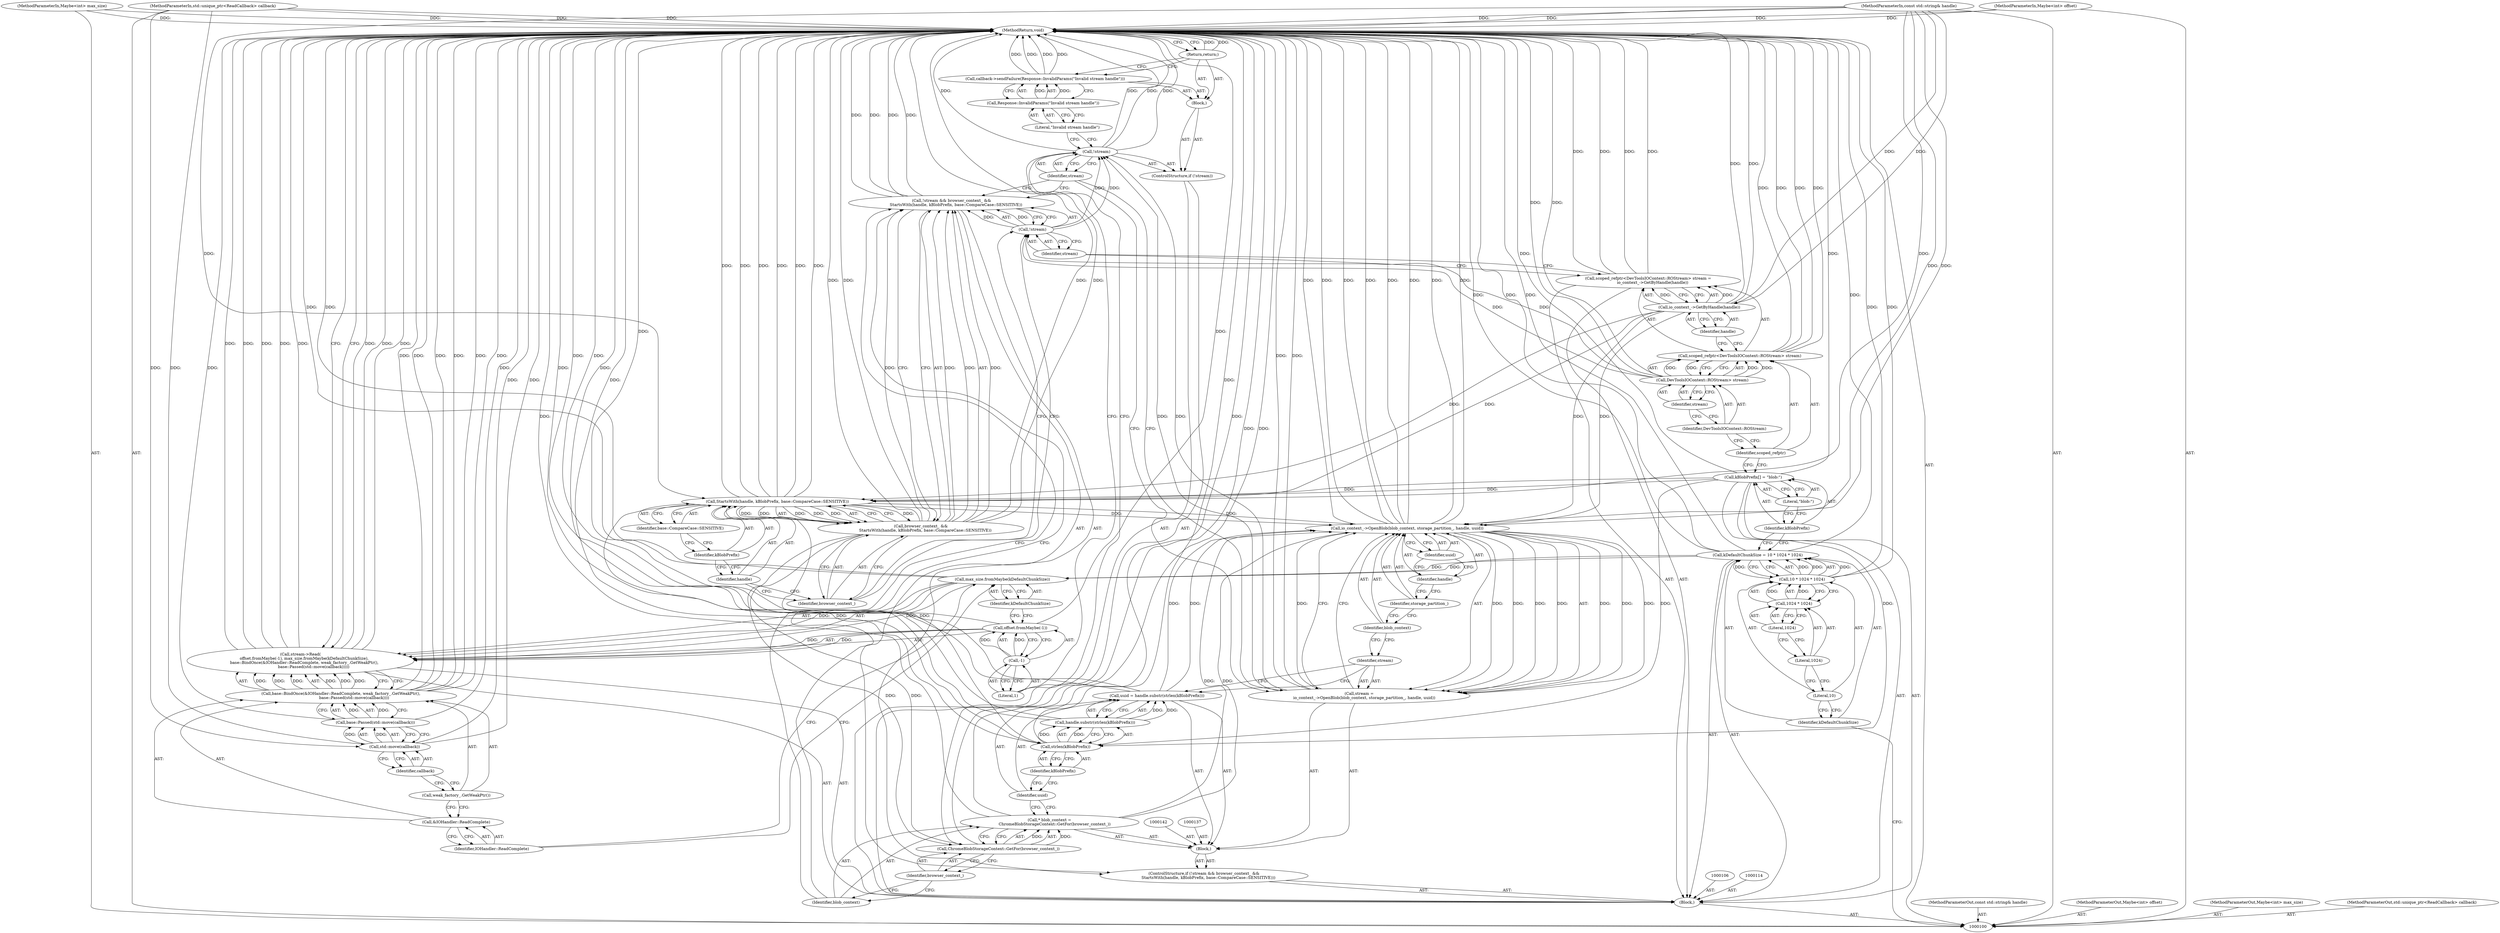 digraph "0_Chrome_3c8e4852477d5b1e2da877808c998dc57db9460f_9" {
"1000176" [label="(MethodReturn,void)"];
"1000125" [label="(Identifier,handle)"];
"1000124" [label="(Call,io_context_->GetByHandle(handle))"];
"1000130" [label="(Call,browser_context_ &&\n       StartsWith(handle, kBlobPrefix, base::CompareCase::SENSITIVE))"];
"1000131" [label="(Identifier,browser_context_)"];
"1000126" [label="(ControlStructure,if (!stream && browser_context_ &&\n       StartsWith(handle, kBlobPrefix, base::CompareCase::SENSITIVE)))"];
"1000127" [label="(Call,!stream && browser_context_ &&\n       StartsWith(handle, kBlobPrefix, base::CompareCase::SENSITIVE))"];
"1000128" [label="(Call,!stream)"];
"1000129" [label="(Identifier,stream)"];
"1000133" [label="(Identifier,handle)"];
"1000134" [label="(Identifier,kBlobPrefix)"];
"1000135" [label="(Identifier,base::CompareCase::SENSITIVE)"];
"1000132" [label="(Call,StartsWith(handle, kBlobPrefix, base::CompareCase::SENSITIVE))"];
"1000138" [label="(Call,* blob_context =\n        ChromeBlobStorageContext::GetFor(browser_context_))"];
"1000139" [label="(Identifier,blob_context)"];
"1000141" [label="(Identifier,browser_context_)"];
"1000140" [label="(Call,ChromeBlobStorageContext::GetFor(browser_context_))"];
"1000143" [label="(Call,uuid = handle.substr(strlen(kBlobPrefix)))"];
"1000144" [label="(Identifier,uuid)"];
"1000145" [label="(Call,handle.substr(strlen(kBlobPrefix)))"];
"1000146" [label="(Call,strlen(kBlobPrefix))"];
"1000147" [label="(Identifier,kBlobPrefix)"];
"1000136" [label="(Block,)"];
"1000148" [label="(Call,stream =\n        io_context_->OpenBlob(blob_context, storage_partition_, handle, uuid))"];
"1000149" [label="(Identifier,stream)"];
"1000151" [label="(Identifier,blob_context)"];
"1000152" [label="(Identifier,storage_partition_)"];
"1000153" [label="(Identifier,handle)"];
"1000154" [label="(Identifier,uuid)"];
"1000150" [label="(Call,io_context_->OpenBlob(blob_context, storage_partition_, handle, uuid))"];
"1000101" [label="(MethodParameterIn,const std::string& handle)"];
"1000294" [label="(MethodParameterOut,const std::string& handle)"];
"1000158" [label="(Block,)"];
"1000155" [label="(ControlStructure,if (!stream))"];
"1000156" [label="(Call,!stream)"];
"1000157" [label="(Identifier,stream)"];
"1000160" [label="(Call,Response::InvalidParams(\"Invalid stream handle\"))"];
"1000159" [label="(Call,callback->sendFailure(Response::InvalidParams(\"Invalid stream handle\")))"];
"1000161" [label="(Literal,\"Invalid stream handle\")"];
"1000162" [label="(Return,return;)"];
"1000163" [label="(Call,stream->Read(\n      offset.fromMaybe(-1), max_size.fromMaybe(kDefaultChunkSize),\n      base::BindOnce(&IOHandler::ReadComplete, weak_factory_.GetWeakPtr(),\n                     base::Passed(std::move(callback)))))"];
"1000165" [label="(Call,-1)"];
"1000166" [label="(Literal,1)"];
"1000167" [label="(Call,max_size.fromMaybe(kDefaultChunkSize))"];
"1000168" [label="(Identifier,kDefaultChunkSize)"];
"1000164" [label="(Call,offset.fromMaybe(-1))"];
"1000170" [label="(Call,&IOHandler::ReadComplete)"];
"1000171" [label="(Identifier,IOHandler::ReadComplete)"];
"1000172" [label="(Call,weak_factory_.GetWeakPtr())"];
"1000169" [label="(Call,base::BindOnce(&IOHandler::ReadComplete, weak_factory_.GetWeakPtr(),\n                     base::Passed(std::move(callback))))"];
"1000173" [label="(Call,base::Passed(std::move(callback)))"];
"1000174" [label="(Call,std::move(callback))"];
"1000175" [label="(Identifier,callback)"];
"1000102" [label="(MethodParameterIn,Maybe<int> offset)"];
"1000295" [label="(MethodParameterOut,Maybe<int> offset)"];
"1000103" [label="(MethodParameterIn,Maybe<int> max_size)"];
"1000296" [label="(MethodParameterOut,Maybe<int> max_size)"];
"1000104" [label="(MethodParameterIn,std::unique_ptr<ReadCallback> callback)"];
"1000297" [label="(MethodParameterOut,std::unique_ptr<ReadCallback> callback)"];
"1000105" [label="(Block,)"];
"1000107" [label="(Call,kDefaultChunkSize = 10 * 1024 * 1024)"];
"1000108" [label="(Identifier,kDefaultChunkSize)"];
"1000109" [label="(Call,10 * 1024 * 1024)"];
"1000110" [label="(Literal,10)"];
"1000111" [label="(Call,1024 * 1024)"];
"1000112" [label="(Literal,1024)"];
"1000113" [label="(Literal,1024)"];
"1000115" [label="(Call,kBlobPrefix[] = \"blob:\")"];
"1000116" [label="(Identifier,kBlobPrefix)"];
"1000117" [label="(Literal,\"blob:\")"];
"1000121" [label="(Call,DevToolsIOContext::ROStream> stream)"];
"1000122" [label="(Identifier,DevToolsIOContext::ROStream)"];
"1000118" [label="(Call,scoped_refptr<DevToolsIOContext::ROStream> stream =\n       io_context_->GetByHandle(handle))"];
"1000119" [label="(Call,scoped_refptr<DevToolsIOContext::ROStream> stream)"];
"1000120" [label="(Identifier,scoped_refptr)"];
"1000123" [label="(Identifier,stream)"];
"1000176" -> "1000100"  [label="AST: "];
"1000176" -> "1000162"  [label="CFG: "];
"1000176" -> "1000163"  [label="CFG: "];
"1000162" -> "1000176"  [label="DDG: "];
"1000159" -> "1000176"  [label="DDG: "];
"1000159" -> "1000176"  [label="DDG: "];
"1000169" -> "1000176"  [label="DDG: "];
"1000169" -> "1000176"  [label="DDG: "];
"1000169" -> "1000176"  [label="DDG: "];
"1000124" -> "1000176"  [label="DDG: "];
"1000107" -> "1000176"  [label="DDG: "];
"1000107" -> "1000176"  [label="DDG: "];
"1000163" -> "1000176"  [label="DDG: "];
"1000163" -> "1000176"  [label="DDG: "];
"1000163" -> "1000176"  [label="DDG: "];
"1000163" -> "1000176"  [label="DDG: "];
"1000156" -> "1000176"  [label="DDG: "];
"1000156" -> "1000176"  [label="DDG: "];
"1000104" -> "1000176"  [label="DDG: "];
"1000150" -> "1000176"  [label="DDG: "];
"1000150" -> "1000176"  [label="DDG: "];
"1000150" -> "1000176"  [label="DDG: "];
"1000150" -> "1000176"  [label="DDG: "];
"1000118" -> "1000176"  [label="DDG: "];
"1000118" -> "1000176"  [label="DDG: "];
"1000167" -> "1000176"  [label="DDG: "];
"1000127" -> "1000176"  [label="DDG: "];
"1000127" -> "1000176"  [label="DDG: "];
"1000130" -> "1000176"  [label="DDG: "];
"1000130" -> "1000176"  [label="DDG: "];
"1000140" -> "1000176"  [label="DDG: "];
"1000138" -> "1000176"  [label="DDG: "];
"1000103" -> "1000176"  [label="DDG: "];
"1000132" -> "1000176"  [label="DDG: "];
"1000132" -> "1000176"  [label="DDG: "];
"1000132" -> "1000176"  [label="DDG: "];
"1000119" -> "1000176"  [label="DDG: "];
"1000119" -> "1000176"  [label="DDG: "];
"1000102" -> "1000176"  [label="DDG: "];
"1000101" -> "1000176"  [label="DDG: "];
"1000121" -> "1000176"  [label="DDG: "];
"1000143" -> "1000176"  [label="DDG: "];
"1000148" -> "1000176"  [label="DDG: "];
"1000145" -> "1000176"  [label="DDG: "];
"1000146" -> "1000176"  [label="DDG: "];
"1000109" -> "1000176"  [label="DDG: "];
"1000115" -> "1000176"  [label="DDG: "];
"1000173" -> "1000176"  [label="DDG: "];
"1000174" -> "1000176"  [label="DDG: "];
"1000164" -> "1000176"  [label="DDG: "];
"1000125" -> "1000124"  [label="AST: "];
"1000125" -> "1000119"  [label="CFG: "];
"1000124" -> "1000125"  [label="CFG: "];
"1000124" -> "1000118"  [label="AST: "];
"1000124" -> "1000125"  [label="CFG: "];
"1000125" -> "1000124"  [label="AST: "];
"1000118" -> "1000124"  [label="CFG: "];
"1000124" -> "1000176"  [label="DDG: "];
"1000124" -> "1000118"  [label="DDG: "];
"1000101" -> "1000124"  [label="DDG: "];
"1000124" -> "1000132"  [label="DDG: "];
"1000124" -> "1000150"  [label="DDG: "];
"1000130" -> "1000127"  [label="AST: "];
"1000130" -> "1000131"  [label="CFG: "];
"1000130" -> "1000132"  [label="CFG: "];
"1000131" -> "1000130"  [label="AST: "];
"1000132" -> "1000130"  [label="AST: "];
"1000127" -> "1000130"  [label="CFG: "];
"1000130" -> "1000176"  [label="DDG: "];
"1000130" -> "1000176"  [label="DDG: "];
"1000130" -> "1000127"  [label="DDG: "];
"1000130" -> "1000127"  [label="DDG: "];
"1000132" -> "1000130"  [label="DDG: "];
"1000132" -> "1000130"  [label="DDG: "];
"1000132" -> "1000130"  [label="DDG: "];
"1000130" -> "1000140"  [label="DDG: "];
"1000131" -> "1000130"  [label="AST: "];
"1000131" -> "1000128"  [label="CFG: "];
"1000133" -> "1000131"  [label="CFG: "];
"1000130" -> "1000131"  [label="CFG: "];
"1000126" -> "1000105"  [label="AST: "];
"1000127" -> "1000126"  [label="AST: "];
"1000136" -> "1000126"  [label="AST: "];
"1000127" -> "1000126"  [label="AST: "];
"1000127" -> "1000128"  [label="CFG: "];
"1000127" -> "1000130"  [label="CFG: "];
"1000128" -> "1000127"  [label="AST: "];
"1000130" -> "1000127"  [label="AST: "];
"1000139" -> "1000127"  [label="CFG: "];
"1000157" -> "1000127"  [label="CFG: "];
"1000127" -> "1000176"  [label="DDG: "];
"1000127" -> "1000176"  [label="DDG: "];
"1000128" -> "1000127"  [label="DDG: "];
"1000130" -> "1000127"  [label="DDG: "];
"1000130" -> "1000127"  [label="DDG: "];
"1000128" -> "1000127"  [label="AST: "];
"1000128" -> "1000129"  [label="CFG: "];
"1000129" -> "1000128"  [label="AST: "];
"1000131" -> "1000128"  [label="CFG: "];
"1000127" -> "1000128"  [label="CFG: "];
"1000128" -> "1000127"  [label="DDG: "];
"1000121" -> "1000128"  [label="DDG: "];
"1000128" -> "1000156"  [label="DDG: "];
"1000129" -> "1000128"  [label="AST: "];
"1000129" -> "1000118"  [label="CFG: "];
"1000128" -> "1000129"  [label="CFG: "];
"1000133" -> "1000132"  [label="AST: "];
"1000133" -> "1000131"  [label="CFG: "];
"1000134" -> "1000133"  [label="CFG: "];
"1000134" -> "1000132"  [label="AST: "];
"1000134" -> "1000133"  [label="CFG: "];
"1000135" -> "1000134"  [label="CFG: "];
"1000135" -> "1000132"  [label="AST: "];
"1000135" -> "1000134"  [label="CFG: "];
"1000132" -> "1000135"  [label="CFG: "];
"1000132" -> "1000130"  [label="AST: "];
"1000132" -> "1000135"  [label="CFG: "];
"1000133" -> "1000132"  [label="AST: "];
"1000134" -> "1000132"  [label="AST: "];
"1000135" -> "1000132"  [label="AST: "];
"1000130" -> "1000132"  [label="CFG: "];
"1000132" -> "1000176"  [label="DDG: "];
"1000132" -> "1000176"  [label="DDG: "];
"1000132" -> "1000176"  [label="DDG: "];
"1000132" -> "1000130"  [label="DDG: "];
"1000132" -> "1000130"  [label="DDG: "];
"1000132" -> "1000130"  [label="DDG: "];
"1000124" -> "1000132"  [label="DDG: "];
"1000101" -> "1000132"  [label="DDG: "];
"1000115" -> "1000132"  [label="DDG: "];
"1000132" -> "1000146"  [label="DDG: "];
"1000132" -> "1000150"  [label="DDG: "];
"1000138" -> "1000136"  [label="AST: "];
"1000138" -> "1000140"  [label="CFG: "];
"1000139" -> "1000138"  [label="AST: "];
"1000140" -> "1000138"  [label="AST: "];
"1000144" -> "1000138"  [label="CFG: "];
"1000138" -> "1000176"  [label="DDG: "];
"1000140" -> "1000138"  [label="DDG: "];
"1000138" -> "1000150"  [label="DDG: "];
"1000139" -> "1000138"  [label="AST: "];
"1000139" -> "1000127"  [label="CFG: "];
"1000141" -> "1000139"  [label="CFG: "];
"1000141" -> "1000140"  [label="AST: "];
"1000141" -> "1000139"  [label="CFG: "];
"1000140" -> "1000141"  [label="CFG: "];
"1000140" -> "1000138"  [label="AST: "];
"1000140" -> "1000141"  [label="CFG: "];
"1000141" -> "1000140"  [label="AST: "];
"1000138" -> "1000140"  [label="CFG: "];
"1000140" -> "1000176"  [label="DDG: "];
"1000140" -> "1000138"  [label="DDG: "];
"1000130" -> "1000140"  [label="DDG: "];
"1000143" -> "1000136"  [label="AST: "];
"1000143" -> "1000145"  [label="CFG: "];
"1000144" -> "1000143"  [label="AST: "];
"1000145" -> "1000143"  [label="AST: "];
"1000149" -> "1000143"  [label="CFG: "];
"1000143" -> "1000176"  [label="DDG: "];
"1000145" -> "1000143"  [label="DDG: "];
"1000143" -> "1000150"  [label="DDG: "];
"1000144" -> "1000143"  [label="AST: "];
"1000144" -> "1000138"  [label="CFG: "];
"1000147" -> "1000144"  [label="CFG: "];
"1000145" -> "1000143"  [label="AST: "];
"1000145" -> "1000146"  [label="CFG: "];
"1000146" -> "1000145"  [label="AST: "];
"1000143" -> "1000145"  [label="CFG: "];
"1000145" -> "1000176"  [label="DDG: "];
"1000145" -> "1000143"  [label="DDG: "];
"1000146" -> "1000145"  [label="DDG: "];
"1000146" -> "1000145"  [label="AST: "];
"1000146" -> "1000147"  [label="CFG: "];
"1000147" -> "1000146"  [label="AST: "];
"1000145" -> "1000146"  [label="CFG: "];
"1000146" -> "1000176"  [label="DDG: "];
"1000146" -> "1000145"  [label="DDG: "];
"1000132" -> "1000146"  [label="DDG: "];
"1000115" -> "1000146"  [label="DDG: "];
"1000147" -> "1000146"  [label="AST: "];
"1000147" -> "1000144"  [label="CFG: "];
"1000146" -> "1000147"  [label="CFG: "];
"1000136" -> "1000126"  [label="AST: "];
"1000137" -> "1000136"  [label="AST: "];
"1000138" -> "1000136"  [label="AST: "];
"1000142" -> "1000136"  [label="AST: "];
"1000143" -> "1000136"  [label="AST: "];
"1000148" -> "1000136"  [label="AST: "];
"1000148" -> "1000136"  [label="AST: "];
"1000148" -> "1000150"  [label="CFG: "];
"1000149" -> "1000148"  [label="AST: "];
"1000150" -> "1000148"  [label="AST: "];
"1000157" -> "1000148"  [label="CFG: "];
"1000148" -> "1000176"  [label="DDG: "];
"1000150" -> "1000148"  [label="DDG: "];
"1000150" -> "1000148"  [label="DDG: "];
"1000150" -> "1000148"  [label="DDG: "];
"1000150" -> "1000148"  [label="DDG: "];
"1000148" -> "1000156"  [label="DDG: "];
"1000149" -> "1000148"  [label="AST: "];
"1000149" -> "1000143"  [label="CFG: "];
"1000151" -> "1000149"  [label="CFG: "];
"1000151" -> "1000150"  [label="AST: "];
"1000151" -> "1000149"  [label="CFG: "];
"1000152" -> "1000151"  [label="CFG: "];
"1000152" -> "1000150"  [label="AST: "];
"1000152" -> "1000151"  [label="CFG: "];
"1000153" -> "1000152"  [label="CFG: "];
"1000153" -> "1000150"  [label="AST: "];
"1000153" -> "1000152"  [label="CFG: "];
"1000154" -> "1000153"  [label="CFG: "];
"1000154" -> "1000150"  [label="AST: "];
"1000154" -> "1000153"  [label="CFG: "];
"1000150" -> "1000154"  [label="CFG: "];
"1000150" -> "1000148"  [label="AST: "];
"1000150" -> "1000154"  [label="CFG: "];
"1000151" -> "1000150"  [label="AST: "];
"1000152" -> "1000150"  [label="AST: "];
"1000153" -> "1000150"  [label="AST: "];
"1000154" -> "1000150"  [label="AST: "];
"1000148" -> "1000150"  [label="CFG: "];
"1000150" -> "1000176"  [label="DDG: "];
"1000150" -> "1000176"  [label="DDG: "];
"1000150" -> "1000176"  [label="DDG: "];
"1000150" -> "1000176"  [label="DDG: "];
"1000150" -> "1000148"  [label="DDG: "];
"1000150" -> "1000148"  [label="DDG: "];
"1000150" -> "1000148"  [label="DDG: "];
"1000150" -> "1000148"  [label="DDG: "];
"1000138" -> "1000150"  [label="DDG: "];
"1000124" -> "1000150"  [label="DDG: "];
"1000132" -> "1000150"  [label="DDG: "];
"1000101" -> "1000150"  [label="DDG: "];
"1000143" -> "1000150"  [label="DDG: "];
"1000101" -> "1000100"  [label="AST: "];
"1000101" -> "1000176"  [label="DDG: "];
"1000101" -> "1000124"  [label="DDG: "];
"1000101" -> "1000132"  [label="DDG: "];
"1000101" -> "1000150"  [label="DDG: "];
"1000294" -> "1000100"  [label="AST: "];
"1000158" -> "1000155"  [label="AST: "];
"1000159" -> "1000158"  [label="AST: "];
"1000162" -> "1000158"  [label="AST: "];
"1000155" -> "1000105"  [label="AST: "];
"1000156" -> "1000155"  [label="AST: "];
"1000158" -> "1000155"  [label="AST: "];
"1000156" -> "1000155"  [label="AST: "];
"1000156" -> "1000157"  [label="CFG: "];
"1000157" -> "1000156"  [label="AST: "];
"1000161" -> "1000156"  [label="CFG: "];
"1000166" -> "1000156"  [label="CFG: "];
"1000156" -> "1000176"  [label="DDG: "];
"1000156" -> "1000176"  [label="DDG: "];
"1000128" -> "1000156"  [label="DDG: "];
"1000148" -> "1000156"  [label="DDG: "];
"1000157" -> "1000156"  [label="AST: "];
"1000157" -> "1000148"  [label="CFG: "];
"1000157" -> "1000127"  [label="CFG: "];
"1000156" -> "1000157"  [label="CFG: "];
"1000160" -> "1000159"  [label="AST: "];
"1000160" -> "1000161"  [label="CFG: "];
"1000161" -> "1000160"  [label="AST: "];
"1000159" -> "1000160"  [label="CFG: "];
"1000160" -> "1000159"  [label="DDG: "];
"1000159" -> "1000158"  [label="AST: "];
"1000159" -> "1000160"  [label="CFG: "];
"1000160" -> "1000159"  [label="AST: "];
"1000162" -> "1000159"  [label="CFG: "];
"1000159" -> "1000176"  [label="DDG: "];
"1000159" -> "1000176"  [label="DDG: "];
"1000160" -> "1000159"  [label="DDG: "];
"1000161" -> "1000160"  [label="AST: "];
"1000161" -> "1000156"  [label="CFG: "];
"1000160" -> "1000161"  [label="CFG: "];
"1000162" -> "1000158"  [label="AST: "];
"1000162" -> "1000159"  [label="CFG: "];
"1000176" -> "1000162"  [label="CFG: "];
"1000162" -> "1000176"  [label="DDG: "];
"1000163" -> "1000105"  [label="AST: "];
"1000163" -> "1000169"  [label="CFG: "];
"1000164" -> "1000163"  [label="AST: "];
"1000167" -> "1000163"  [label="AST: "];
"1000169" -> "1000163"  [label="AST: "];
"1000176" -> "1000163"  [label="CFG: "];
"1000163" -> "1000176"  [label="DDG: "];
"1000163" -> "1000176"  [label="DDG: "];
"1000163" -> "1000176"  [label="DDG: "];
"1000163" -> "1000176"  [label="DDG: "];
"1000164" -> "1000163"  [label="DDG: "];
"1000167" -> "1000163"  [label="DDG: "];
"1000169" -> "1000163"  [label="DDG: "];
"1000169" -> "1000163"  [label="DDG: "];
"1000169" -> "1000163"  [label="DDG: "];
"1000165" -> "1000164"  [label="AST: "];
"1000165" -> "1000166"  [label="CFG: "];
"1000166" -> "1000165"  [label="AST: "];
"1000164" -> "1000165"  [label="CFG: "];
"1000165" -> "1000164"  [label="DDG: "];
"1000166" -> "1000165"  [label="AST: "];
"1000166" -> "1000156"  [label="CFG: "];
"1000165" -> "1000166"  [label="CFG: "];
"1000167" -> "1000163"  [label="AST: "];
"1000167" -> "1000168"  [label="CFG: "];
"1000168" -> "1000167"  [label="AST: "];
"1000171" -> "1000167"  [label="CFG: "];
"1000167" -> "1000176"  [label="DDG: "];
"1000167" -> "1000163"  [label="DDG: "];
"1000107" -> "1000167"  [label="DDG: "];
"1000168" -> "1000167"  [label="AST: "];
"1000168" -> "1000164"  [label="CFG: "];
"1000167" -> "1000168"  [label="CFG: "];
"1000164" -> "1000163"  [label="AST: "];
"1000164" -> "1000165"  [label="CFG: "];
"1000165" -> "1000164"  [label="AST: "];
"1000168" -> "1000164"  [label="CFG: "];
"1000164" -> "1000176"  [label="DDG: "];
"1000164" -> "1000163"  [label="DDG: "];
"1000165" -> "1000164"  [label="DDG: "];
"1000170" -> "1000169"  [label="AST: "];
"1000170" -> "1000171"  [label="CFG: "];
"1000171" -> "1000170"  [label="AST: "];
"1000172" -> "1000170"  [label="CFG: "];
"1000171" -> "1000170"  [label="AST: "];
"1000171" -> "1000167"  [label="CFG: "];
"1000170" -> "1000171"  [label="CFG: "];
"1000172" -> "1000169"  [label="AST: "];
"1000172" -> "1000170"  [label="CFG: "];
"1000175" -> "1000172"  [label="CFG: "];
"1000169" -> "1000163"  [label="AST: "];
"1000169" -> "1000173"  [label="CFG: "];
"1000170" -> "1000169"  [label="AST: "];
"1000172" -> "1000169"  [label="AST: "];
"1000173" -> "1000169"  [label="AST: "];
"1000163" -> "1000169"  [label="CFG: "];
"1000169" -> "1000176"  [label="DDG: "];
"1000169" -> "1000176"  [label="DDG: "];
"1000169" -> "1000176"  [label="DDG: "];
"1000169" -> "1000163"  [label="DDG: "];
"1000169" -> "1000163"  [label="DDG: "];
"1000169" -> "1000163"  [label="DDG: "];
"1000173" -> "1000169"  [label="DDG: "];
"1000173" -> "1000169"  [label="AST: "];
"1000173" -> "1000174"  [label="CFG: "];
"1000174" -> "1000173"  [label="AST: "];
"1000169" -> "1000173"  [label="CFG: "];
"1000173" -> "1000176"  [label="DDG: "];
"1000173" -> "1000169"  [label="DDG: "];
"1000174" -> "1000173"  [label="DDG: "];
"1000174" -> "1000173"  [label="AST: "];
"1000174" -> "1000175"  [label="CFG: "];
"1000175" -> "1000174"  [label="AST: "];
"1000173" -> "1000174"  [label="CFG: "];
"1000174" -> "1000176"  [label="DDG: "];
"1000174" -> "1000173"  [label="DDG: "];
"1000104" -> "1000174"  [label="DDG: "];
"1000175" -> "1000174"  [label="AST: "];
"1000175" -> "1000172"  [label="CFG: "];
"1000174" -> "1000175"  [label="CFG: "];
"1000102" -> "1000100"  [label="AST: "];
"1000102" -> "1000176"  [label="DDG: "];
"1000295" -> "1000100"  [label="AST: "];
"1000103" -> "1000100"  [label="AST: "];
"1000103" -> "1000176"  [label="DDG: "];
"1000296" -> "1000100"  [label="AST: "];
"1000104" -> "1000100"  [label="AST: "];
"1000104" -> "1000176"  [label="DDG: "];
"1000104" -> "1000174"  [label="DDG: "];
"1000297" -> "1000100"  [label="AST: "];
"1000105" -> "1000100"  [label="AST: "];
"1000106" -> "1000105"  [label="AST: "];
"1000107" -> "1000105"  [label="AST: "];
"1000114" -> "1000105"  [label="AST: "];
"1000115" -> "1000105"  [label="AST: "];
"1000118" -> "1000105"  [label="AST: "];
"1000126" -> "1000105"  [label="AST: "];
"1000155" -> "1000105"  [label="AST: "];
"1000163" -> "1000105"  [label="AST: "];
"1000107" -> "1000105"  [label="AST: "];
"1000107" -> "1000109"  [label="CFG: "];
"1000108" -> "1000107"  [label="AST: "];
"1000109" -> "1000107"  [label="AST: "];
"1000116" -> "1000107"  [label="CFG: "];
"1000107" -> "1000176"  [label="DDG: "];
"1000107" -> "1000176"  [label="DDG: "];
"1000109" -> "1000107"  [label="DDG: "];
"1000109" -> "1000107"  [label="DDG: "];
"1000107" -> "1000167"  [label="DDG: "];
"1000108" -> "1000107"  [label="AST: "];
"1000108" -> "1000100"  [label="CFG: "];
"1000110" -> "1000108"  [label="CFG: "];
"1000109" -> "1000107"  [label="AST: "];
"1000109" -> "1000111"  [label="CFG: "];
"1000110" -> "1000109"  [label="AST: "];
"1000111" -> "1000109"  [label="AST: "];
"1000107" -> "1000109"  [label="CFG: "];
"1000109" -> "1000176"  [label="DDG: "];
"1000109" -> "1000107"  [label="DDG: "];
"1000109" -> "1000107"  [label="DDG: "];
"1000111" -> "1000109"  [label="DDG: "];
"1000110" -> "1000109"  [label="AST: "];
"1000110" -> "1000108"  [label="CFG: "];
"1000112" -> "1000110"  [label="CFG: "];
"1000111" -> "1000109"  [label="AST: "];
"1000111" -> "1000113"  [label="CFG: "];
"1000112" -> "1000111"  [label="AST: "];
"1000113" -> "1000111"  [label="AST: "];
"1000109" -> "1000111"  [label="CFG: "];
"1000111" -> "1000109"  [label="DDG: "];
"1000112" -> "1000111"  [label="AST: "];
"1000112" -> "1000110"  [label="CFG: "];
"1000113" -> "1000112"  [label="CFG: "];
"1000113" -> "1000111"  [label="AST: "];
"1000113" -> "1000112"  [label="CFG: "];
"1000111" -> "1000113"  [label="CFG: "];
"1000115" -> "1000105"  [label="AST: "];
"1000115" -> "1000117"  [label="CFG: "];
"1000116" -> "1000115"  [label="AST: "];
"1000117" -> "1000115"  [label="AST: "];
"1000120" -> "1000115"  [label="CFG: "];
"1000115" -> "1000176"  [label="DDG: "];
"1000115" -> "1000132"  [label="DDG: "];
"1000115" -> "1000146"  [label="DDG: "];
"1000116" -> "1000115"  [label="AST: "];
"1000116" -> "1000107"  [label="CFG: "];
"1000117" -> "1000116"  [label="CFG: "];
"1000117" -> "1000115"  [label="AST: "];
"1000117" -> "1000116"  [label="CFG: "];
"1000115" -> "1000117"  [label="CFG: "];
"1000121" -> "1000119"  [label="AST: "];
"1000121" -> "1000123"  [label="CFG: "];
"1000122" -> "1000121"  [label="AST: "];
"1000123" -> "1000121"  [label="AST: "];
"1000119" -> "1000121"  [label="CFG: "];
"1000121" -> "1000176"  [label="DDG: "];
"1000121" -> "1000119"  [label="DDG: "];
"1000121" -> "1000119"  [label="DDG: "];
"1000121" -> "1000128"  [label="DDG: "];
"1000122" -> "1000121"  [label="AST: "];
"1000122" -> "1000120"  [label="CFG: "];
"1000123" -> "1000122"  [label="CFG: "];
"1000118" -> "1000105"  [label="AST: "];
"1000118" -> "1000124"  [label="CFG: "];
"1000119" -> "1000118"  [label="AST: "];
"1000124" -> "1000118"  [label="AST: "];
"1000129" -> "1000118"  [label="CFG: "];
"1000118" -> "1000176"  [label="DDG: "];
"1000118" -> "1000176"  [label="DDG: "];
"1000124" -> "1000118"  [label="DDG: "];
"1000119" -> "1000118"  [label="AST: "];
"1000119" -> "1000121"  [label="CFG: "];
"1000120" -> "1000119"  [label="AST: "];
"1000121" -> "1000119"  [label="AST: "];
"1000125" -> "1000119"  [label="CFG: "];
"1000119" -> "1000176"  [label="DDG: "];
"1000119" -> "1000176"  [label="DDG: "];
"1000121" -> "1000119"  [label="DDG: "];
"1000121" -> "1000119"  [label="DDG: "];
"1000120" -> "1000119"  [label="AST: "];
"1000120" -> "1000115"  [label="CFG: "];
"1000122" -> "1000120"  [label="CFG: "];
"1000123" -> "1000121"  [label="AST: "];
"1000123" -> "1000122"  [label="CFG: "];
"1000121" -> "1000123"  [label="CFG: "];
}
